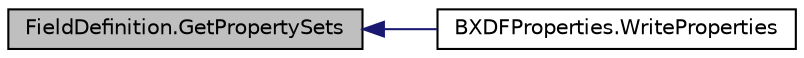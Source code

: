 digraph "FieldDefinition.GetPropertySets"
{
  edge [fontname="Helvetica",fontsize="10",labelfontname="Helvetica",labelfontsize="10"];
  node [fontname="Helvetica",fontsize="10",shape=record];
  rankdir="LR";
  Node15 [label="FieldDefinition.GetPropertySets",height=0.2,width=0.4,color="black", fillcolor="grey75", style="filled", fontcolor="black"];
  Node15 -> Node16 [dir="back",color="midnightblue",fontsize="10",style="solid"];
  Node16 [label="BXDFProperties.WriteProperties",height=0.2,width=0.4,color="black", fillcolor="white", style="filled",URL="$class_b_x_d_f_properties.html#ad03a0259c98a0a1f59ffec47d7688185",tooltip="Writes out the properties file in XML format for the node with the base provided to the path provided..."];
}
